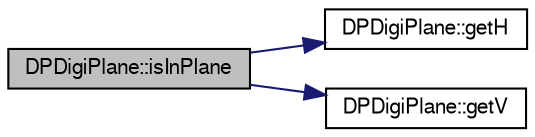 digraph "DPDigiPlane::isInPlane"
{
  bgcolor="transparent";
  edge [fontname="FreeSans",fontsize="10",labelfontname="FreeSans",labelfontsize="10"];
  node [fontname="FreeSans",fontsize="10",shape=record];
  rankdir="LR";
  Node1 [label="DPDigiPlane::isInPlane",height=0.2,width=0.4,color="black", fillcolor="grey75", style="filled" fontcolor="black"];
  Node1 -> Node2 [color="midnightblue",fontsize="10",style="solid",fontname="FreeSans"];
  Node2 [label="DPDigiPlane::getH",height=0.2,width=0.4,color="black",URL="$db/d4a/classDPDigiPlane.html#a55c135eb6e23cc1bc99edecc24e66467"];
  Node1 -> Node3 [color="midnightblue",fontsize="10",style="solid",fontname="FreeSans"];
  Node3 [label="DPDigiPlane::getV",height=0.2,width=0.4,color="black",URL="$db/d4a/classDPDigiPlane.html#a94eff8322b71938e2c1d6c5cfcc7e758"];
}
